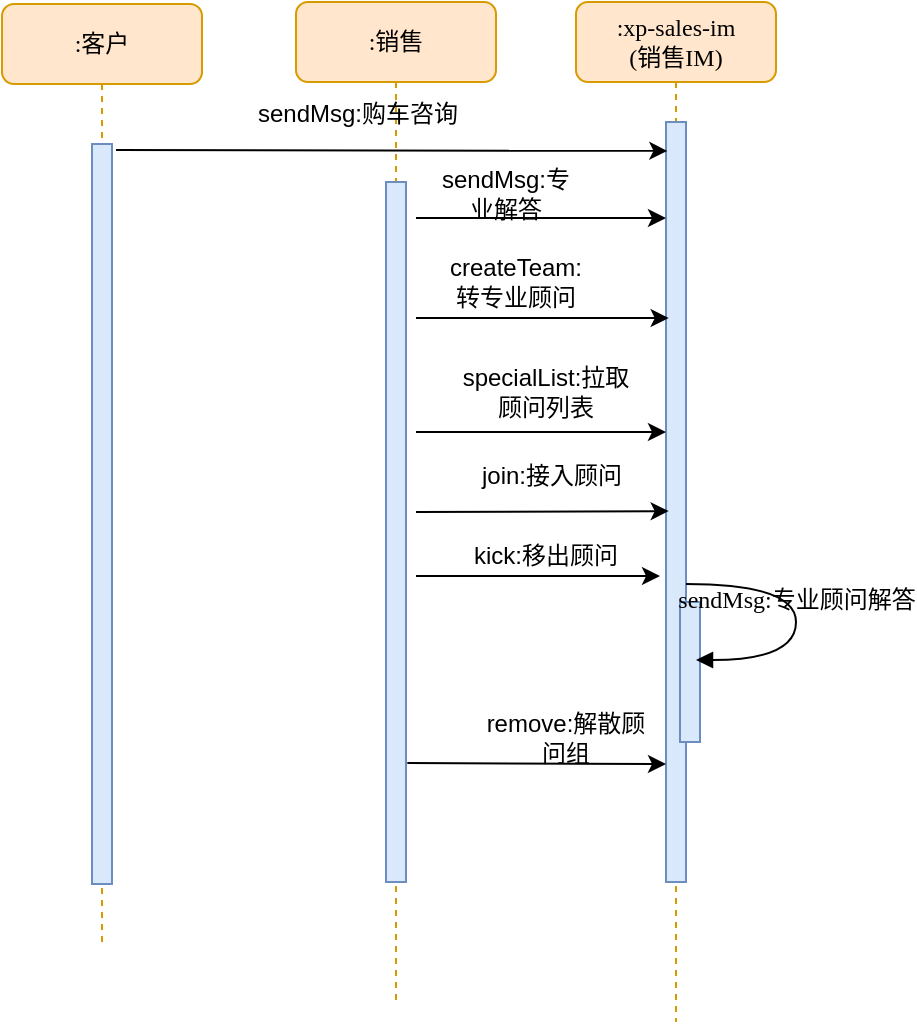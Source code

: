 <mxfile version="12.4.3" type="github" pages="1">
  <diagram name="Page-1" id="13e1069c-82ec-6db2-03f1-153e76fe0fe0">
    <mxGraphModel dx="1873" dy="378" grid="1" gridSize="10" guides="1" tooltips="1" connect="1" arrows="1" fold="1" page="1" pageScale="1" pageWidth="1100" pageHeight="850" background="#ffffff" math="0" shadow="0">
      <root>
        <mxCell id="0"/>
        <mxCell id="1" parent="0"/>
        <mxCell id="7baba1c4bc27f4b0-2" value=":xp-sales-im&lt;br&gt;(销售IM)" style="shape=umlLifeline;perimeter=lifelinePerimeter;whiteSpace=wrap;html=1;container=1;collapsible=0;recursiveResize=0;outlineConnect=0;rounded=1;shadow=0;comic=0;labelBackgroundColor=none;strokeWidth=1;fontFamily=Verdana;fontSize=12;align=center;fillColor=#ffe6cc;strokeColor=#d79b00;" parent="1" vertex="1">
          <mxGeometry x="240" y="80" width="100" height="510" as="geometry"/>
        </mxCell>
        <mxCell id="SCf--bu4-dqeZi4qSqdn-6" value="" style="html=1;points=[];perimeter=orthogonalPerimeter;rounded=0;shadow=0;comic=0;labelBackgroundColor=none;strokeWidth=1;fontFamily=Verdana;fontSize=12;align=center;fillColor=#dae8fc;strokeColor=#6c8ebf;" parent="7baba1c4bc27f4b0-2" vertex="1">
          <mxGeometry x="45" y="60" width="10" height="380" as="geometry"/>
        </mxCell>
        <mxCell id="7baba1c4bc27f4b0-8" value=":销售" style="shape=umlLifeline;perimeter=lifelinePerimeter;whiteSpace=wrap;html=1;container=1;collapsible=0;recursiveResize=0;outlineConnect=0;rounded=1;shadow=0;comic=0;labelBackgroundColor=none;strokeWidth=1;fontFamily=Verdana;fontSize=12;align=center;fillColor=#ffe6cc;strokeColor=#d79b00;" parent="1" vertex="1">
          <mxGeometry x="100" y="80" width="100" height="500" as="geometry"/>
        </mxCell>
        <mxCell id="7baba1c4bc27f4b0-9" value="" style="html=1;points=[];perimeter=orthogonalPerimeter;rounded=0;shadow=0;comic=0;labelBackgroundColor=none;strokeWidth=1;fontFamily=Verdana;fontSize=12;align=center;fillColor=#dae8fc;strokeColor=#6c8ebf;" parent="7baba1c4bc27f4b0-8" vertex="1">
          <mxGeometry x="45" y="90" width="10" height="350" as="geometry"/>
        </mxCell>
        <mxCell id="ZvRYTC18ovLtI7Ebb16t-30" value=":客户" style="shape=umlLifeline;perimeter=lifelinePerimeter;whiteSpace=wrap;html=1;container=1;collapsible=0;recursiveResize=0;outlineConnect=0;rounded=1;shadow=0;comic=0;labelBackgroundColor=none;strokeWidth=1;fontFamily=Verdana;fontSize=12;align=center;fillColor=#ffe6cc;strokeColor=#d79b00;" parent="1" vertex="1">
          <mxGeometry x="-47" y="81" width="100" height="470" as="geometry"/>
        </mxCell>
        <mxCell id="ZvRYTC18ovLtI7Ebb16t-31" value="" style="html=1;points=[];perimeter=orthogonalPerimeter;rounded=0;shadow=0;comic=0;labelBackgroundColor=none;strokeWidth=1;fontFamily=Verdana;fontSize=12;align=center;fillColor=#dae8fc;strokeColor=#6c8ebf;" parent="ZvRYTC18ovLtI7Ebb16t-30" vertex="1">
          <mxGeometry x="45" y="70" width="10" height="370" as="geometry"/>
        </mxCell>
        <mxCell id="SCf--bu4-dqeZi4qSqdn-16" value="" style="html=1;points=[];perimeter=orthogonalPerimeter;rounded=0;shadow=0;comic=0;labelBackgroundColor=none;strokeWidth=1;fontFamily=Verdana;fontSize=12;align=center;fillColor=#dae8fc;strokeColor=#6c8ebf;" parent="1" vertex="1">
          <mxGeometry x="292" y="380" width="10" height="70" as="geometry"/>
        </mxCell>
        <mxCell id="SCf--bu4-dqeZi4qSqdn-17" value="sendMsg:专业顾问解答" style="html=1;verticalAlign=bottom;endArrow=block;labelBackgroundColor=none;fontFamily=Verdana;fontSize=12;elbow=vertical;edgeStyle=orthogonalEdgeStyle;curved=1;entryX=1;entryY=0.286;entryPerimeter=0;exitX=1.038;exitY=0.345;exitPerimeter=0;" parent="1" edge="1">
          <mxGeometry relative="1" as="geometry">
            <mxPoint x="295" y="371" as="sourcePoint"/>
            <mxPoint x="300" y="409" as="targetPoint"/>
            <Array as="points">
              <mxPoint x="350" y="371"/>
              <mxPoint x="350" y="409"/>
            </Array>
          </mxGeometry>
        </mxCell>
        <mxCell id="SCf--bu4-dqeZi4qSqdn-23" value="sendMsg:购车咨询" style="text;html=1;strokeColor=none;fillColor=none;align=center;verticalAlign=middle;whiteSpace=wrap;rounded=0;" parent="1" vertex="1">
          <mxGeometry x="10" y="121" width="242" height="29" as="geometry"/>
        </mxCell>
        <mxCell id="SCf--bu4-dqeZi4qSqdn-24" value="" style="endArrow=classic;html=1;entryX=0.067;entryY=0.038;entryDx=0;entryDy=0;entryPerimeter=0;" parent="1" target="SCf--bu4-dqeZi4qSqdn-6" edge="1">
          <mxGeometry width="50" height="50" relative="1" as="geometry">
            <mxPoint x="10" y="154" as="sourcePoint"/>
            <mxPoint x="286.33" y="144.794" as="targetPoint"/>
          </mxGeometry>
        </mxCell>
        <mxCell id="JGLDKJeqYl051ESUKzou-1" value="" style="endArrow=classic;html=1;" parent="1" target="SCf--bu4-dqeZi4qSqdn-6" edge="1">
          <mxGeometry width="50" height="50" relative="1" as="geometry">
            <mxPoint x="160" y="188" as="sourcePoint"/>
            <mxPoint x="280" y="188" as="targetPoint"/>
          </mxGeometry>
        </mxCell>
        <mxCell id="JGLDKJeqYl051ESUKzou-2" value="sendMsg:专业解答" style="text;html=1;strokeColor=none;fillColor=none;align=center;verticalAlign=middle;whiteSpace=wrap;rounded=0;" parent="1" vertex="1">
          <mxGeometry x="170" y="166" width="70" height="20" as="geometry"/>
        </mxCell>
        <mxCell id="JGLDKJeqYl051ESUKzou-4" value="" style="endArrow=classic;html=1;entryX=0.133;entryY=0.258;entryDx=0;entryDy=0;entryPerimeter=0;" parent="1" target="SCf--bu4-dqeZi4qSqdn-6" edge="1">
          <mxGeometry width="50" height="50" relative="1" as="geometry">
            <mxPoint x="160" y="238" as="sourcePoint"/>
            <mxPoint x="280" y="240" as="targetPoint"/>
          </mxGeometry>
        </mxCell>
        <mxCell id="JGLDKJeqYl051ESUKzou-5" value="createTeam:转专业顾问" style="text;html=1;strokeColor=none;fillColor=none;align=center;verticalAlign=middle;whiteSpace=wrap;rounded=0;" parent="1" vertex="1">
          <mxGeometry x="170" y="210" width="80" height="20" as="geometry"/>
        </mxCell>
        <mxCell id="JGLDKJeqYl051ESUKzou-6" value="" style="endArrow=classic;html=1;" parent="1" edge="1">
          <mxGeometry width="50" height="50" relative="1" as="geometry">
            <mxPoint x="160" y="295" as="sourcePoint"/>
            <mxPoint x="285" y="295" as="targetPoint"/>
          </mxGeometry>
        </mxCell>
        <mxCell id="JGLDKJeqYl051ESUKzou-7" value="specialList:拉取顾问列表" style="text;html=1;strokeColor=none;fillColor=none;align=center;verticalAlign=middle;whiteSpace=wrap;rounded=0;" parent="1" vertex="1">
          <mxGeometry x="180" y="265" width="90" height="20" as="geometry"/>
        </mxCell>
        <mxCell id="JGLDKJeqYl051ESUKzou-8" value="" style="endArrow=classic;html=1;entryX=0.133;entryY=0.512;entryDx=0;entryDy=0;entryPerimeter=0;" parent="1" target="SCf--bu4-dqeZi4qSqdn-6" edge="1">
          <mxGeometry width="50" height="50" relative="1" as="geometry">
            <mxPoint x="160" y="335" as="sourcePoint"/>
            <mxPoint x="280" y="335" as="targetPoint"/>
          </mxGeometry>
        </mxCell>
        <mxCell id="JGLDKJeqYl051ESUKzou-9" value="join:接入顾问" style="text;html=1;strokeColor=none;fillColor=none;align=center;verticalAlign=middle;whiteSpace=wrap;rounded=0;" parent="1" vertex="1">
          <mxGeometry x="183" y="307" width="90" height="20" as="geometry"/>
        </mxCell>
        <mxCell id="JGLDKJeqYl051ESUKzou-10" value="" style="endArrow=classic;html=1;" parent="1" edge="1">
          <mxGeometry width="50" height="50" relative="1" as="geometry">
            <mxPoint x="160" y="367" as="sourcePoint"/>
            <mxPoint x="282" y="367" as="targetPoint"/>
          </mxGeometry>
        </mxCell>
        <mxCell id="JGLDKJeqYl051ESUKzou-11" value="kick:移出顾问" style="text;html=1;strokeColor=none;fillColor=none;align=center;verticalAlign=middle;whiteSpace=wrap;rounded=0;" parent="1" vertex="1">
          <mxGeometry x="180" y="347" width="90" height="20" as="geometry"/>
        </mxCell>
        <mxCell id="JGLDKJeqYl051ESUKzou-12" value="remove:解散顾问组" style="text;html=1;strokeColor=none;fillColor=none;align=center;verticalAlign=middle;whiteSpace=wrap;rounded=0;" parent="1" vertex="1">
          <mxGeometry x="190" y="438" width="90" height="20" as="geometry"/>
        </mxCell>
        <mxCell id="JGLDKJeqYl051ESUKzou-13" value="" style="endArrow=classic;html=1;exitX=1.067;exitY=0.83;exitDx=0;exitDy=0;exitPerimeter=0;" parent="1" edge="1" source="7baba1c4bc27f4b0-9">
          <mxGeometry width="50" height="50" relative="1" as="geometry">
            <mxPoint x="165" y="461" as="sourcePoint"/>
            <mxPoint x="285" y="461" as="targetPoint"/>
          </mxGeometry>
        </mxCell>
      </root>
    </mxGraphModel>
  </diagram>
</mxfile>
